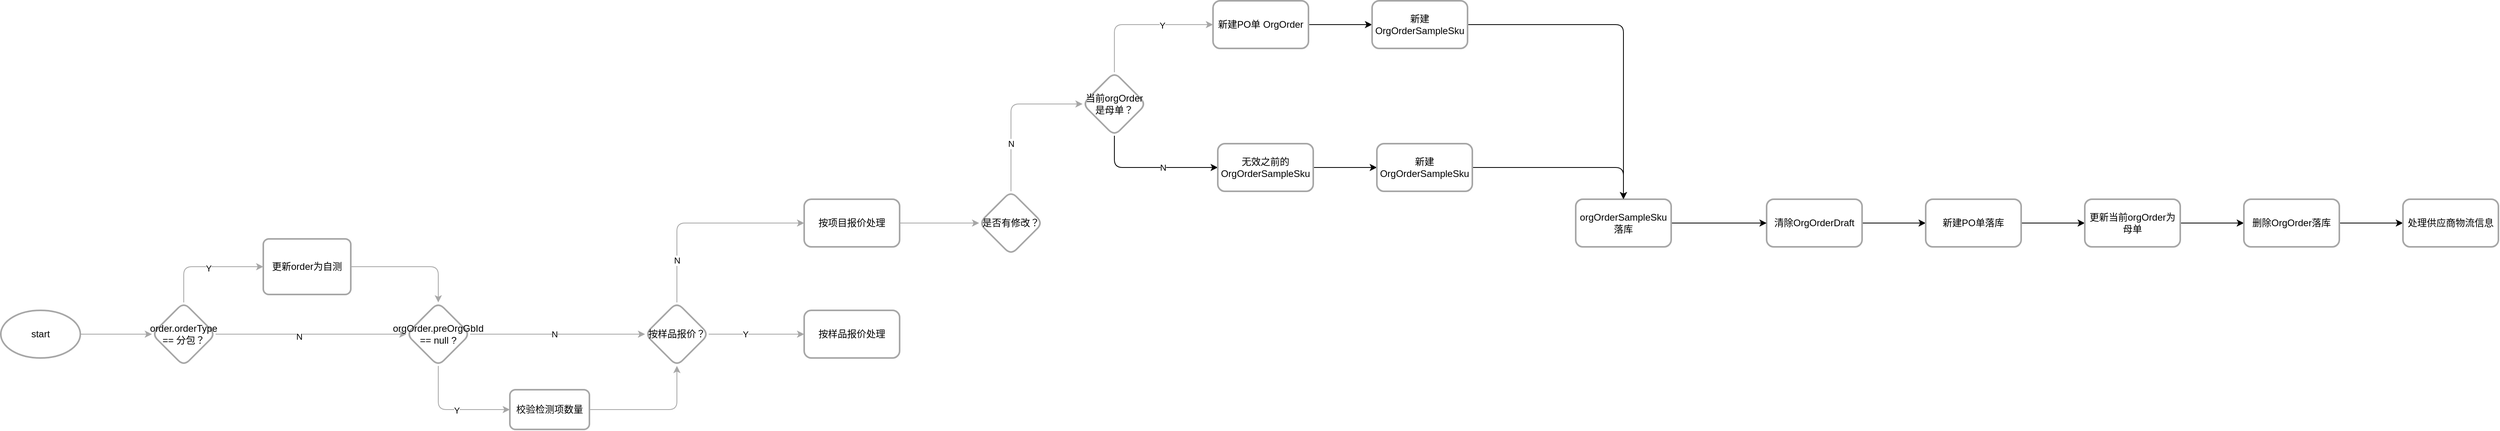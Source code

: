 <mxfile version="24.3.0" type="github">
  <diagram id="C5RBs43oDa-KdzZeNtuy" name="Page-1">
    <mxGraphModel dx="1103" dy="568" grid="1" gridSize="10" guides="1" tooltips="1" connect="1" arrows="1" fold="1" page="1" pageScale="1" pageWidth="827" pageHeight="1169" math="0" shadow="0">
      <root>
        <mxCell id="WIyWlLk6GJQsqaUBKTNV-0" />
        <mxCell id="WIyWlLk6GJQsqaUBKTNV-1" parent="WIyWlLk6GJQsqaUBKTNV-0" />
        <mxCell id="XB9Kn2awOrxdd4ym_D75-2" value="" style="edgeStyle=orthogonalEdgeStyle;rounded=1;orthogonalLoop=1;jettySize=auto;html=1;strokeColor=#A6A6A6;" edge="1" parent="WIyWlLk6GJQsqaUBKTNV-1" source="XB9Kn2awOrxdd4ym_D75-0" target="XB9Kn2awOrxdd4ym_D75-1">
          <mxGeometry relative="1" as="geometry" />
        </mxCell>
        <mxCell id="XB9Kn2awOrxdd4ym_D75-0" value="start" style="strokeWidth=2;html=1;shape=mxgraph.flowchart.start_1;whiteSpace=wrap;rounded=1;strokeColor=#A6A6A6;" vertex="1" parent="WIyWlLk6GJQsqaUBKTNV-1">
          <mxGeometry x="10" y="450" width="100" height="60" as="geometry" />
        </mxCell>
        <mxCell id="XB9Kn2awOrxdd4ym_D75-4" value="" style="edgeStyle=orthogonalEdgeStyle;rounded=1;orthogonalLoop=1;jettySize=auto;html=1;entryX=0;entryY=0.5;entryDx=0;entryDy=0;exitX=0.5;exitY=0;exitDx=0;exitDy=0;strokeColor=#A6A6A6;" edge="1" parent="WIyWlLk6GJQsqaUBKTNV-1" source="XB9Kn2awOrxdd4ym_D75-1" target="XB9Kn2awOrxdd4ym_D75-20">
          <mxGeometry relative="1" as="geometry">
            <mxPoint x="330" y="390" as="targetPoint" />
          </mxGeometry>
        </mxCell>
        <mxCell id="XB9Kn2awOrxdd4ym_D75-11" value="Y" style="edgeLabel;html=1;align=center;verticalAlign=middle;resizable=0;points=[];rounded=1;strokeColor=#A6A6A6;" vertex="1" connectable="0" parent="XB9Kn2awOrxdd4ym_D75-4">
          <mxGeometry x="0.048" y="-2" relative="1" as="geometry">
            <mxPoint as="offset" />
          </mxGeometry>
        </mxCell>
        <mxCell id="XB9Kn2awOrxdd4ym_D75-9" value="" style="edgeStyle=orthogonalEdgeStyle;rounded=1;orthogonalLoop=1;jettySize=auto;html=1;strokeColor=#A6A6A6;" edge="1" parent="WIyWlLk6GJQsqaUBKTNV-1" source="XB9Kn2awOrxdd4ym_D75-1" target="XB9Kn2awOrxdd4ym_D75-8">
          <mxGeometry relative="1" as="geometry" />
        </mxCell>
        <mxCell id="XB9Kn2awOrxdd4ym_D75-12" value="N" style="edgeLabel;html=1;align=center;verticalAlign=middle;resizable=0;points=[];rounded=1;strokeColor=#A6A6A6;" vertex="1" connectable="0" parent="XB9Kn2awOrxdd4ym_D75-9">
          <mxGeometry x="-0.127" y="-3" relative="1" as="geometry">
            <mxPoint as="offset" />
          </mxGeometry>
        </mxCell>
        <mxCell id="XB9Kn2awOrxdd4ym_D75-1" value="order.orderType == 分包？" style="rhombus;whiteSpace=wrap;html=1;strokeWidth=2;rounded=1;labelBackgroundColor=none;fontStyle=0;strokeColor=#A6A6A6;" vertex="1" parent="WIyWlLk6GJQsqaUBKTNV-1">
          <mxGeometry x="200" y="440" width="80" height="80" as="geometry" />
        </mxCell>
        <mxCell id="XB9Kn2awOrxdd4ym_D75-10" style="edgeStyle=orthogonalEdgeStyle;rounded=1;orthogonalLoop=1;jettySize=auto;html=1;entryX=0.5;entryY=0;entryDx=0;entryDy=0;exitX=1;exitY=0.5;exitDx=0;exitDy=0;strokeColor=#A6A6A6;" edge="1" parent="WIyWlLk6GJQsqaUBKTNV-1" source="XB9Kn2awOrxdd4ym_D75-20" target="XB9Kn2awOrxdd4ym_D75-8">
          <mxGeometry relative="1" as="geometry">
            <mxPoint x="450.0" y="390.034" as="sourcePoint" />
          </mxGeometry>
        </mxCell>
        <mxCell id="XB9Kn2awOrxdd4ym_D75-22" style="edgeStyle=orthogonalEdgeStyle;orthogonalLoop=1;jettySize=auto;html=1;entryX=0;entryY=0.5;entryDx=0;entryDy=0;exitX=0.5;exitY=1;exitDx=0;exitDy=0;rounded=1;strokeColor=#A6A6A6;" edge="1" parent="WIyWlLk6GJQsqaUBKTNV-1" source="XB9Kn2awOrxdd4ym_D75-8" target="XB9Kn2awOrxdd4ym_D75-21">
          <mxGeometry relative="1" as="geometry" />
        </mxCell>
        <mxCell id="XB9Kn2awOrxdd4ym_D75-29" value="Y" style="edgeLabel;html=1;align=center;verticalAlign=middle;resizable=0;points=[];rounded=1;strokeColor=#A6A6A6;" vertex="1" connectable="0" parent="XB9Kn2awOrxdd4ym_D75-22">
          <mxGeometry x="0.072" y="-1" relative="1" as="geometry">
            <mxPoint as="offset" />
          </mxGeometry>
        </mxCell>
        <mxCell id="XB9Kn2awOrxdd4ym_D75-27" value="" style="edgeStyle=orthogonalEdgeStyle;orthogonalLoop=1;jettySize=auto;html=1;rounded=1;strokeColor=#A6A6A6;" edge="1" parent="WIyWlLk6GJQsqaUBKTNV-1" source="XB9Kn2awOrxdd4ym_D75-8" target="XB9Kn2awOrxdd4ym_D75-26">
          <mxGeometry relative="1" as="geometry" />
        </mxCell>
        <mxCell id="XB9Kn2awOrxdd4ym_D75-30" value="N" style="edgeLabel;html=1;align=center;verticalAlign=middle;resizable=0;points=[];rounded=1;strokeColor=#A6A6A6;" vertex="1" connectable="0" parent="XB9Kn2awOrxdd4ym_D75-27">
          <mxGeometry x="-0.035" relative="1" as="geometry">
            <mxPoint as="offset" />
          </mxGeometry>
        </mxCell>
        <mxCell id="XB9Kn2awOrxdd4ym_D75-8" value="orgOrder.preOrgGbId == null ?" style="rhombus;whiteSpace=wrap;html=1;strokeWidth=2;rounded=1;strokeColor=#A6A6A6;" vertex="1" parent="WIyWlLk6GJQsqaUBKTNV-1">
          <mxGeometry x="520" y="440" width="80" height="80" as="geometry" />
        </mxCell>
        <mxCell id="XB9Kn2awOrxdd4ym_D75-20" value="更新order为自测" style="rounded=1;whiteSpace=wrap;html=1;absoluteArcSize=1;arcSize=14;strokeWidth=2;strokeColor=#A6A6A6;" vertex="1" parent="WIyWlLk6GJQsqaUBKTNV-1">
          <mxGeometry x="340" y="360" width="110" height="70" as="geometry" />
        </mxCell>
        <mxCell id="XB9Kn2awOrxdd4ym_D75-28" style="edgeStyle=orthogonalEdgeStyle;orthogonalLoop=1;jettySize=auto;html=1;entryX=0.5;entryY=1;entryDx=0;entryDy=0;rounded=1;curved=0;strokeColor=#A6A6A6;" edge="1" parent="WIyWlLk6GJQsqaUBKTNV-1" source="XB9Kn2awOrxdd4ym_D75-21" target="XB9Kn2awOrxdd4ym_D75-26">
          <mxGeometry relative="1" as="geometry" />
        </mxCell>
        <mxCell id="XB9Kn2awOrxdd4ym_D75-21" value="校验检测项数量" style="rounded=1;whiteSpace=wrap;html=1;absoluteArcSize=1;arcSize=14;strokeWidth=2;strokeColor=#A6A6A6;" vertex="1" parent="WIyWlLk6GJQsqaUBKTNV-1">
          <mxGeometry x="650" y="550" width="100" height="50" as="geometry" />
        </mxCell>
        <mxCell id="XB9Kn2awOrxdd4ym_D75-32" value="" style="edgeStyle=orthogonalEdgeStyle;orthogonalLoop=1;jettySize=auto;html=1;entryX=0;entryY=0.5;entryDx=0;entryDy=0;exitX=0.5;exitY=0;exitDx=0;exitDy=0;rounded=1;curved=0;strokeColor=#A6A6A6;" edge="1" parent="WIyWlLk6GJQsqaUBKTNV-1" source="XB9Kn2awOrxdd4ym_D75-26" target="XB9Kn2awOrxdd4ym_D75-31">
          <mxGeometry relative="1" as="geometry" />
        </mxCell>
        <mxCell id="XB9Kn2awOrxdd4ym_D75-38" value="N" style="edgeLabel;html=1;align=center;verticalAlign=middle;resizable=0;points=[];strokeColor=#A6A6A6;rounded=1;" vertex="1" connectable="0" parent="XB9Kn2awOrxdd4ym_D75-32">
          <mxGeometry x="-0.591" relative="1" as="geometry">
            <mxPoint as="offset" />
          </mxGeometry>
        </mxCell>
        <mxCell id="XB9Kn2awOrxdd4ym_D75-36" value="" style="edgeStyle=orthogonalEdgeStyle;orthogonalLoop=1;jettySize=auto;html=1;strokeColor=#A6A6A6;rounded=1;" edge="1" parent="WIyWlLk6GJQsqaUBKTNV-1" source="XB9Kn2awOrxdd4ym_D75-26" target="XB9Kn2awOrxdd4ym_D75-35">
          <mxGeometry relative="1" as="geometry" />
        </mxCell>
        <mxCell id="XB9Kn2awOrxdd4ym_D75-37" value="Y" style="edgeLabel;html=1;align=center;verticalAlign=middle;resizable=0;points=[];strokeColor=#A6A6A6;rounded=1;" vertex="1" connectable="0" parent="XB9Kn2awOrxdd4ym_D75-36">
          <mxGeometry x="-0.233" relative="1" as="geometry">
            <mxPoint as="offset" />
          </mxGeometry>
        </mxCell>
        <mxCell id="XB9Kn2awOrxdd4ym_D75-26" value="按样品报价？" style="rhombus;whiteSpace=wrap;html=1;strokeWidth=2;rounded=1;strokeColor=#A6A6A6;" vertex="1" parent="WIyWlLk6GJQsqaUBKTNV-1">
          <mxGeometry x="820" y="440" width="80" height="80" as="geometry" />
        </mxCell>
        <mxCell id="XB9Kn2awOrxdd4ym_D75-40" value="" style="edgeStyle=orthogonalEdgeStyle;orthogonalLoop=1;jettySize=auto;html=1;strokeColor=#A6A6A6;rounded=1;" edge="1" parent="WIyWlLk6GJQsqaUBKTNV-1" source="XB9Kn2awOrxdd4ym_D75-31" target="XB9Kn2awOrxdd4ym_D75-39">
          <mxGeometry relative="1" as="geometry" />
        </mxCell>
        <mxCell id="XB9Kn2awOrxdd4ym_D75-31" value="按项目报价处理" style="whiteSpace=wrap;html=1;strokeWidth=2;rounded=1;strokeColor=#A6A6A6;" vertex="1" parent="WIyWlLk6GJQsqaUBKTNV-1">
          <mxGeometry x="1020" y="310" width="120" height="60" as="geometry" />
        </mxCell>
        <mxCell id="XB9Kn2awOrxdd4ym_D75-35" value="按样品报价处理" style="whiteSpace=wrap;html=1;strokeWidth=2;rounded=1;strokeColor=#A6A6A6;" vertex="1" parent="WIyWlLk6GJQsqaUBKTNV-1">
          <mxGeometry x="1020" y="450" width="120" height="60" as="geometry" />
        </mxCell>
        <mxCell id="XB9Kn2awOrxdd4ym_D75-44" value="" style="edgeStyle=orthogonalEdgeStyle;orthogonalLoop=1;jettySize=auto;html=1;entryX=0;entryY=0.5;entryDx=0;entryDy=0;exitX=0.5;exitY=0;exitDx=0;exitDy=0;strokeColor=#A6A6A6;rounded=1;" edge="1" parent="WIyWlLk6GJQsqaUBKTNV-1" source="XB9Kn2awOrxdd4ym_D75-39" target="XB9Kn2awOrxdd4ym_D75-43">
          <mxGeometry relative="1" as="geometry" />
        </mxCell>
        <mxCell id="XB9Kn2awOrxdd4ym_D75-45" value="N" style="edgeLabel;html=1;align=center;verticalAlign=middle;resizable=0;points=[];strokeColor=#A6A6A6;rounded=1;" vertex="1" connectable="0" parent="XB9Kn2awOrxdd4ym_D75-44">
          <mxGeometry x="0.001" relative="1" as="geometry">
            <mxPoint y="40" as="offset" />
          </mxGeometry>
        </mxCell>
        <mxCell id="XB9Kn2awOrxdd4ym_D75-39" value="是否有修改？" style="rhombus;whiteSpace=wrap;html=1;strokeWidth=2;rounded=1;strokeColor=#A6A6A6;" vertex="1" parent="WIyWlLk6GJQsqaUBKTNV-1">
          <mxGeometry x="1240" y="300" width="80" height="80" as="geometry" />
        </mxCell>
        <mxCell id="XB9Kn2awOrxdd4ym_D75-49" value="" style="edgeStyle=orthogonalEdgeStyle;orthogonalLoop=1;jettySize=auto;html=1;entryX=0;entryY=0.5;entryDx=0;entryDy=0;exitX=0.5;exitY=0;exitDx=0;exitDy=0;strokeColor=#A6A6A6;rounded=1;" edge="1" parent="WIyWlLk6GJQsqaUBKTNV-1" source="XB9Kn2awOrxdd4ym_D75-43" target="XB9Kn2awOrxdd4ym_D75-48">
          <mxGeometry relative="1" as="geometry" />
        </mxCell>
        <mxCell id="XB9Kn2awOrxdd4ym_D75-50" value="Y" style="edgeLabel;html=1;align=center;verticalAlign=middle;resizable=0;points=[];rounded=1;" vertex="1" connectable="0" parent="XB9Kn2awOrxdd4ym_D75-49">
          <mxGeometry x="0.297" y="-1" relative="1" as="geometry">
            <mxPoint as="offset" />
          </mxGeometry>
        </mxCell>
        <mxCell id="XB9Kn2awOrxdd4ym_D75-67" value="" style="edgeStyle=orthogonalEdgeStyle;rounded=1;orthogonalLoop=1;jettySize=auto;html=1;exitX=0.5;exitY=1;exitDx=0;exitDy=0;entryX=0;entryY=0.5;entryDx=0;entryDy=0;" edge="1" parent="WIyWlLk6GJQsqaUBKTNV-1" source="XB9Kn2awOrxdd4ym_D75-43" target="XB9Kn2awOrxdd4ym_D75-66">
          <mxGeometry relative="1" as="geometry" />
        </mxCell>
        <mxCell id="XB9Kn2awOrxdd4ym_D75-68" value="N" style="edgeLabel;html=1;align=center;verticalAlign=middle;resizable=0;points=[];rounded=1;" vertex="1" connectable="0" parent="XB9Kn2awOrxdd4ym_D75-67">
          <mxGeometry x="0.188" y="-4" relative="1" as="geometry">
            <mxPoint y="-4" as="offset" />
          </mxGeometry>
        </mxCell>
        <mxCell id="XB9Kn2awOrxdd4ym_D75-43" value="当前orgOrder是母单？" style="rhombus;whiteSpace=wrap;html=1;strokeWidth=2;rounded=1;strokeColor=#A6A6A6;" vertex="1" parent="WIyWlLk6GJQsqaUBKTNV-1">
          <mxGeometry x="1370" y="150" width="80" height="80" as="geometry" />
        </mxCell>
        <mxCell id="XB9Kn2awOrxdd4ym_D75-52" value="" style="edgeStyle=orthogonalEdgeStyle;orthogonalLoop=1;jettySize=auto;html=1;rounded=1;" edge="1" parent="WIyWlLk6GJQsqaUBKTNV-1" source="XB9Kn2awOrxdd4ym_D75-48" target="XB9Kn2awOrxdd4ym_D75-51">
          <mxGeometry relative="1" as="geometry" />
        </mxCell>
        <mxCell id="XB9Kn2awOrxdd4ym_D75-48" value="新建PO单 OrgOrder" style="whiteSpace=wrap;html=1;strokeWidth=2;rounded=1;strokeColor=#A6A6A6;" vertex="1" parent="WIyWlLk6GJQsqaUBKTNV-1">
          <mxGeometry x="1534" y="60" width="120" height="60" as="geometry" />
        </mxCell>
        <mxCell id="XB9Kn2awOrxdd4ym_D75-58" value="" style="edgeStyle=orthogonalEdgeStyle;orthogonalLoop=1;jettySize=auto;html=1;rounded=1;" edge="1" parent="WIyWlLk6GJQsqaUBKTNV-1" source="XB9Kn2awOrxdd4ym_D75-51" target="XB9Kn2awOrxdd4ym_D75-57">
          <mxGeometry relative="1" as="geometry" />
        </mxCell>
        <mxCell id="XB9Kn2awOrxdd4ym_D75-51" value="新建OrgOrderSampleSku" style="whiteSpace=wrap;html=1;strokeColor=#A6A6A6;strokeWidth=2;rounded=1;" vertex="1" parent="WIyWlLk6GJQsqaUBKTNV-1">
          <mxGeometry x="1734" y="60" width="120" height="60" as="geometry" />
        </mxCell>
        <mxCell id="XB9Kn2awOrxdd4ym_D75-56" value="" style="edgeStyle=orthogonalEdgeStyle;orthogonalLoop=1;jettySize=auto;html=1;rounded=1;" edge="1" parent="WIyWlLk6GJQsqaUBKTNV-1" source="XB9Kn2awOrxdd4ym_D75-53" target="XB9Kn2awOrxdd4ym_D75-55">
          <mxGeometry relative="1" as="geometry" />
        </mxCell>
        <mxCell id="XB9Kn2awOrxdd4ym_D75-53" value="清除OrgOrderDraft" style="whiteSpace=wrap;html=1;strokeColor=#A6A6A6;strokeWidth=2;rounded=1;" vertex="1" parent="WIyWlLk6GJQsqaUBKTNV-1">
          <mxGeometry x="2230" y="310" width="120" height="60" as="geometry" />
        </mxCell>
        <mxCell id="XB9Kn2awOrxdd4ym_D75-61" value="" style="edgeStyle=orthogonalEdgeStyle;orthogonalLoop=1;jettySize=auto;html=1;rounded=1;" edge="1" parent="WIyWlLk6GJQsqaUBKTNV-1" source="XB9Kn2awOrxdd4ym_D75-55" target="XB9Kn2awOrxdd4ym_D75-60">
          <mxGeometry relative="1" as="geometry" />
        </mxCell>
        <mxCell id="XB9Kn2awOrxdd4ym_D75-55" value="新建PO单落库" style="whiteSpace=wrap;html=1;strokeColor=#A6A6A6;strokeWidth=2;rounded=1;" vertex="1" parent="WIyWlLk6GJQsqaUBKTNV-1">
          <mxGeometry x="2430" y="310" width="120" height="60" as="geometry" />
        </mxCell>
        <mxCell id="XB9Kn2awOrxdd4ym_D75-59" style="edgeStyle=orthogonalEdgeStyle;orthogonalLoop=1;jettySize=auto;html=1;rounded=1;" edge="1" parent="WIyWlLk6GJQsqaUBKTNV-1" source="XB9Kn2awOrxdd4ym_D75-57" target="XB9Kn2awOrxdd4ym_D75-53">
          <mxGeometry relative="1" as="geometry" />
        </mxCell>
        <mxCell id="XB9Kn2awOrxdd4ym_D75-57" value="orgOrderSampleSku落库" style="whiteSpace=wrap;html=1;strokeColor=#A6A6A6;strokeWidth=2;rounded=1;" vertex="1" parent="WIyWlLk6GJQsqaUBKTNV-1">
          <mxGeometry x="1990" y="310" width="120" height="60" as="geometry" />
        </mxCell>
        <mxCell id="XB9Kn2awOrxdd4ym_D75-63" value="" style="edgeStyle=orthogonalEdgeStyle;orthogonalLoop=1;jettySize=auto;html=1;rounded=1;" edge="1" parent="WIyWlLk6GJQsqaUBKTNV-1" source="XB9Kn2awOrxdd4ym_D75-60" target="XB9Kn2awOrxdd4ym_D75-62">
          <mxGeometry relative="1" as="geometry" />
        </mxCell>
        <mxCell id="XB9Kn2awOrxdd4ym_D75-60" value="更新当前orgOrder为母单" style="whiteSpace=wrap;html=1;strokeColor=#A6A6A6;strokeWidth=2;rounded=1;" vertex="1" parent="WIyWlLk6GJQsqaUBKTNV-1">
          <mxGeometry x="2630" y="310" width="120" height="60" as="geometry" />
        </mxCell>
        <mxCell id="XB9Kn2awOrxdd4ym_D75-65" value="" style="edgeStyle=orthogonalEdgeStyle;orthogonalLoop=1;jettySize=auto;html=1;rounded=1;" edge="1" parent="WIyWlLk6GJQsqaUBKTNV-1" source="XB9Kn2awOrxdd4ym_D75-62" target="XB9Kn2awOrxdd4ym_D75-64">
          <mxGeometry relative="1" as="geometry" />
        </mxCell>
        <mxCell id="XB9Kn2awOrxdd4ym_D75-62" value="删除OrgOrder落库" style="whiteSpace=wrap;html=1;strokeColor=#A6A6A6;strokeWidth=2;rounded=1;" vertex="1" parent="WIyWlLk6GJQsqaUBKTNV-1">
          <mxGeometry x="2830" y="310" width="120" height="60" as="geometry" />
        </mxCell>
        <mxCell id="XB9Kn2awOrxdd4ym_D75-64" value="处理供应商物流信息" style="whiteSpace=wrap;html=1;strokeColor=#A6A6A6;strokeWidth=2;rounded=1;" vertex="1" parent="WIyWlLk6GJQsqaUBKTNV-1">
          <mxGeometry x="3030" y="310" width="120" height="60" as="geometry" />
        </mxCell>
        <mxCell id="XB9Kn2awOrxdd4ym_D75-70" value="" style="edgeStyle=orthogonalEdgeStyle;rounded=1;orthogonalLoop=1;jettySize=auto;html=1;" edge="1" parent="WIyWlLk6GJQsqaUBKTNV-1" source="XB9Kn2awOrxdd4ym_D75-66" target="XB9Kn2awOrxdd4ym_D75-69">
          <mxGeometry relative="1" as="geometry" />
        </mxCell>
        <mxCell id="XB9Kn2awOrxdd4ym_D75-66" value="无效之前的OrgOrderSampleSku" style="whiteSpace=wrap;html=1;strokeColor=#A6A6A6;strokeWidth=2;rounded=1;" vertex="1" parent="WIyWlLk6GJQsqaUBKTNV-1">
          <mxGeometry x="1540" y="240" width="120" height="60" as="geometry" />
        </mxCell>
        <mxCell id="XB9Kn2awOrxdd4ym_D75-71" style="edgeStyle=orthogonalEdgeStyle;rounded=1;orthogonalLoop=1;jettySize=auto;html=1;entryX=0.5;entryY=0;entryDx=0;entryDy=0;" edge="1" parent="WIyWlLk6GJQsqaUBKTNV-1" source="XB9Kn2awOrxdd4ym_D75-69" target="XB9Kn2awOrxdd4ym_D75-57">
          <mxGeometry relative="1" as="geometry" />
        </mxCell>
        <mxCell id="XB9Kn2awOrxdd4ym_D75-69" value="新建OrgOrderSampleSku" style="whiteSpace=wrap;html=1;strokeColor=#A6A6A6;strokeWidth=2;rounded=1;" vertex="1" parent="WIyWlLk6GJQsqaUBKTNV-1">
          <mxGeometry x="1740" y="240" width="120" height="60" as="geometry" />
        </mxCell>
      </root>
    </mxGraphModel>
  </diagram>
</mxfile>
